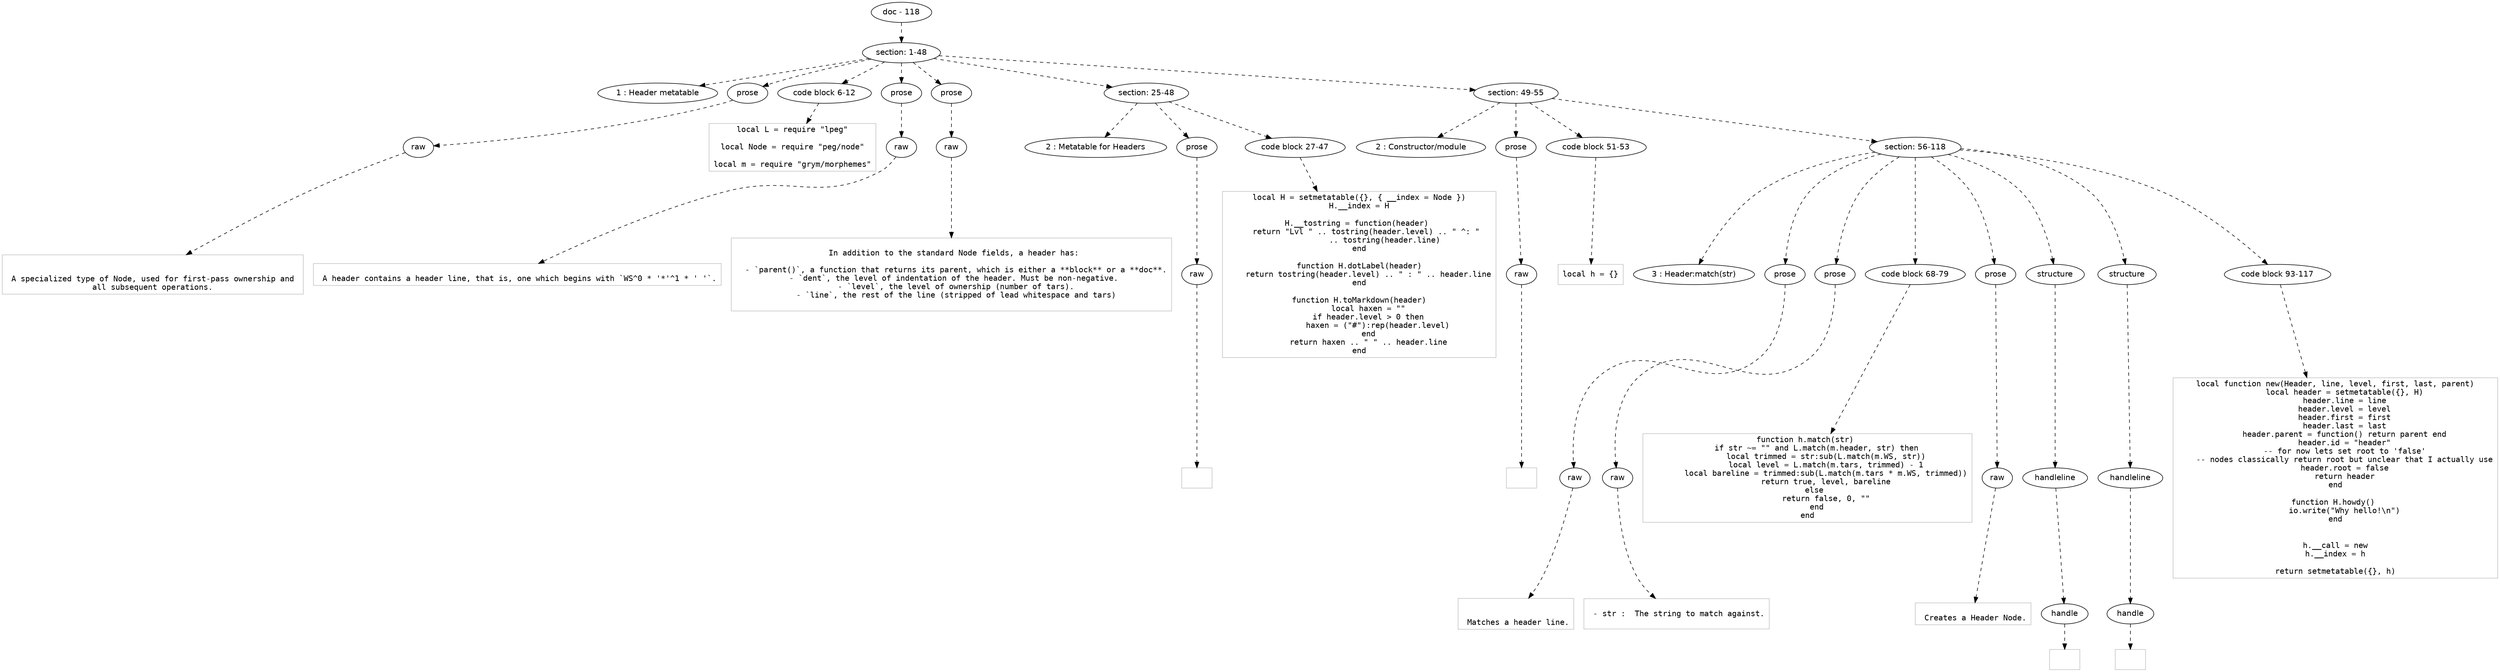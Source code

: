 digraph hierarchy {

node [fontname=Helvetica]
edge [style=dashed]

doc_0 [label="doc - 118"]


doc_0 -> { section_1}
{rank=same; section_1}

section_1 [label="section: 1-48"]


section_1 -> { header_2 prose_3 codeblock_4 prose_5 prose_6 section_7 section_8}
{rank=same; header_2 prose_3 codeblock_4 prose_5 prose_6 section_7 section_8}

header_2 [label="1 : Header metatable"]

prose_3 [label="prose"]

codeblock_4 [label="code block 6-12"]

prose_5 [label="prose"]

prose_6 [label="prose"]

section_7 [label="section: 25-48"]

section_8 [label="section: 49-55"]


prose_3 -> { raw_9}
{rank=same; raw_9}

raw_9 [label="raw"]


raw_9 -> leaf_10
leaf_10  [color=Gray,shape=rectangle,fontname=Inconsolata,label="

 A specialized type of Node, used for first-pass ownership and 
 all subsequent operations. 
"]
codeblock_4 -> leaf_11
leaf_11  [color=Gray,shape=rectangle,fontname=Inconsolata,label="local L = require \"lpeg\"

local Node = require \"peg/node\"

local m = require \"grym/morphemes\""]
prose_5 -> { raw_12}
{rank=same; raw_12}

raw_12 [label="raw"]


raw_12 -> leaf_13
leaf_13  [color=Gray,shape=rectangle,fontname=Inconsolata,label="
 A header contains a header line, that is, one which begins with `WS^0 * '*'^1 * ' '`.
"]
prose_6 -> { raw_14}
{rank=same; raw_14}

raw_14 [label="raw"]


raw_14 -> leaf_15
leaf_15  [color=Gray,shape=rectangle,fontname=Inconsolata,label="
 In addition to the standard Node fields, a header has:
 
  - `parent()`, a function that returns its parent, which is either a **block** or a **doc**.
  - `dent`, the level of indentation of the header. Must be non-negative. 
  - `level`, the level of ownership (number of tars).
  - `line`, the rest of the line (stripped of lead whitespace and tars)

"]
section_7 -> { header_16 prose_17 codeblock_18}
{rank=same; header_16 prose_17 codeblock_18}

header_16 [label="2 : Metatable for Headers"]

prose_17 [label="prose"]

codeblock_18 [label="code block 27-47"]


prose_17 -> { raw_19}
{rank=same; raw_19}

raw_19 [label="raw"]


raw_19 -> leaf_20
leaf_20  [color=Gray,shape=rectangle,fontname=Inconsolata,label="
"]
codeblock_18 -> leaf_21
leaf_21  [color=Gray,shape=rectangle,fontname=Inconsolata,label="local H = setmetatable({}, { __index = Node })
H.__index = H

H.__tostring = function(header) 
    return \"Lvl \" .. tostring(header.level) .. \" ^: \" 
           .. tostring(header.line)
end

function H.dotLabel(header)
    return tostring(header.level) .. \" : \" .. header.line
end

function H.toMarkdown(header)
    local haxen = \"\"
    if header.level > 0 then
        haxen = (\"#\"):rep(header.level)
    end
    return haxen .. \" \" .. header.line
end"]
section_8 -> { header_22 prose_23 codeblock_24 section_25}
{rank=same; header_22 prose_23 codeblock_24 section_25}

header_22 [label="2 : Constructor/module"]

prose_23 [label="prose"]

codeblock_24 [label="code block 51-53"]

section_25 [label="section: 56-118"]


prose_23 -> { raw_26}
{rank=same; raw_26}

raw_26 [label="raw"]


raw_26 -> leaf_27
leaf_27  [color=Gray,shape=rectangle,fontname=Inconsolata,label="
"]
codeblock_24 -> leaf_28
leaf_28  [color=Gray,shape=rectangle,fontname=Inconsolata,label="local h = {}"]
section_25 -> { header_29 prose_30 prose_31 codeblock_32 prose_33 structure_34 structure_35 codeblock_36}
{rank=same; header_29 prose_30 prose_31 codeblock_32 prose_33 structure_34 structure_35 codeblock_36}

header_29 [label="3 : Header:match(str)"]

prose_30 [label="prose"]

prose_31 [label="prose"]

codeblock_32 [label="code block 68-79"]

prose_33 [label="prose"]

structure_34 [label="structure"]

structure_35 [label="structure"]

codeblock_36 [label="code block 93-117"]


prose_30 -> { raw_37}
{rank=same; raw_37}

raw_37 [label="raw"]


raw_37 -> leaf_38
leaf_38  [color=Gray,shape=rectangle,fontname=Inconsolata,label="

 Matches a header line.
"]
prose_31 -> { raw_39}
{rank=same; raw_39}

raw_39 [label="raw"]


raw_39 -> leaf_40
leaf_40  [color=Gray,shape=rectangle,fontname=Inconsolata,label="
 - str :  The string to match against.
 "]
codeblock_32 -> leaf_41
leaf_41  [color=Gray,shape=rectangle,fontname=Inconsolata,label="function h.match(str) 
    if str ~= \"\" and L.match(m.header, str) then
        local trimmed = str:sub(L.match(m.WS, str))
        local level = L.match(m.tars, trimmed) - 1
        local bareline = trimmed:sub(L.match(m.tars * m.WS, trimmed))
        return true, level, bareline
    else 
        return false, 0, \"\"
    end
end"]
prose_33 -> { raw_42}
{rank=same; raw_42}

raw_42 [label="raw"]


raw_42 -> leaf_43
leaf_43  [color=Gray,shape=rectangle,fontname=Inconsolata,label="
 Creates a Header Node.
"]
structure_34 -> { handleline_44}
{rank=same; handleline_44}

handleline_44 [label="handleline"]


handleline_44 -> { handle_45}
{rank=same; handle_45}

handle_45 [label="handle"]


handle_45 -> leaf_46
leaf_46  [color=Gray,shape=rectangle,fontname=Inconsolata,label=""]
structure_35 -> { handleline_47}
{rank=same; handleline_47}

handleline_47 [label="handleline"]


handleline_47 -> { handle_48}
{rank=same; handle_48}

handle_48 [label="handle"]


handle_48 -> leaf_49
leaf_49  [color=Gray,shape=rectangle,fontname=Inconsolata,label=""]
codeblock_36 -> leaf_50
leaf_50  [color=Gray,shape=rectangle,fontname=Inconsolata,label="local function new(Header, line, level, first, last, parent)
    local header = setmetatable({}, H)
    header.line = line
    header.level = level
    header.first = first
    header.last = last
    header.parent = function() return parent end
    header.id = \"header\"
    -- for now lets set root to 'false'
    -- nodes classically return root but unclear that I actually use
    header.root = false
    return header
end

function H.howdy() 
    io.write(\"Why hello!\\n\")
end


h.__call = new
h.__index = h

return setmetatable({}, h)"]

}
